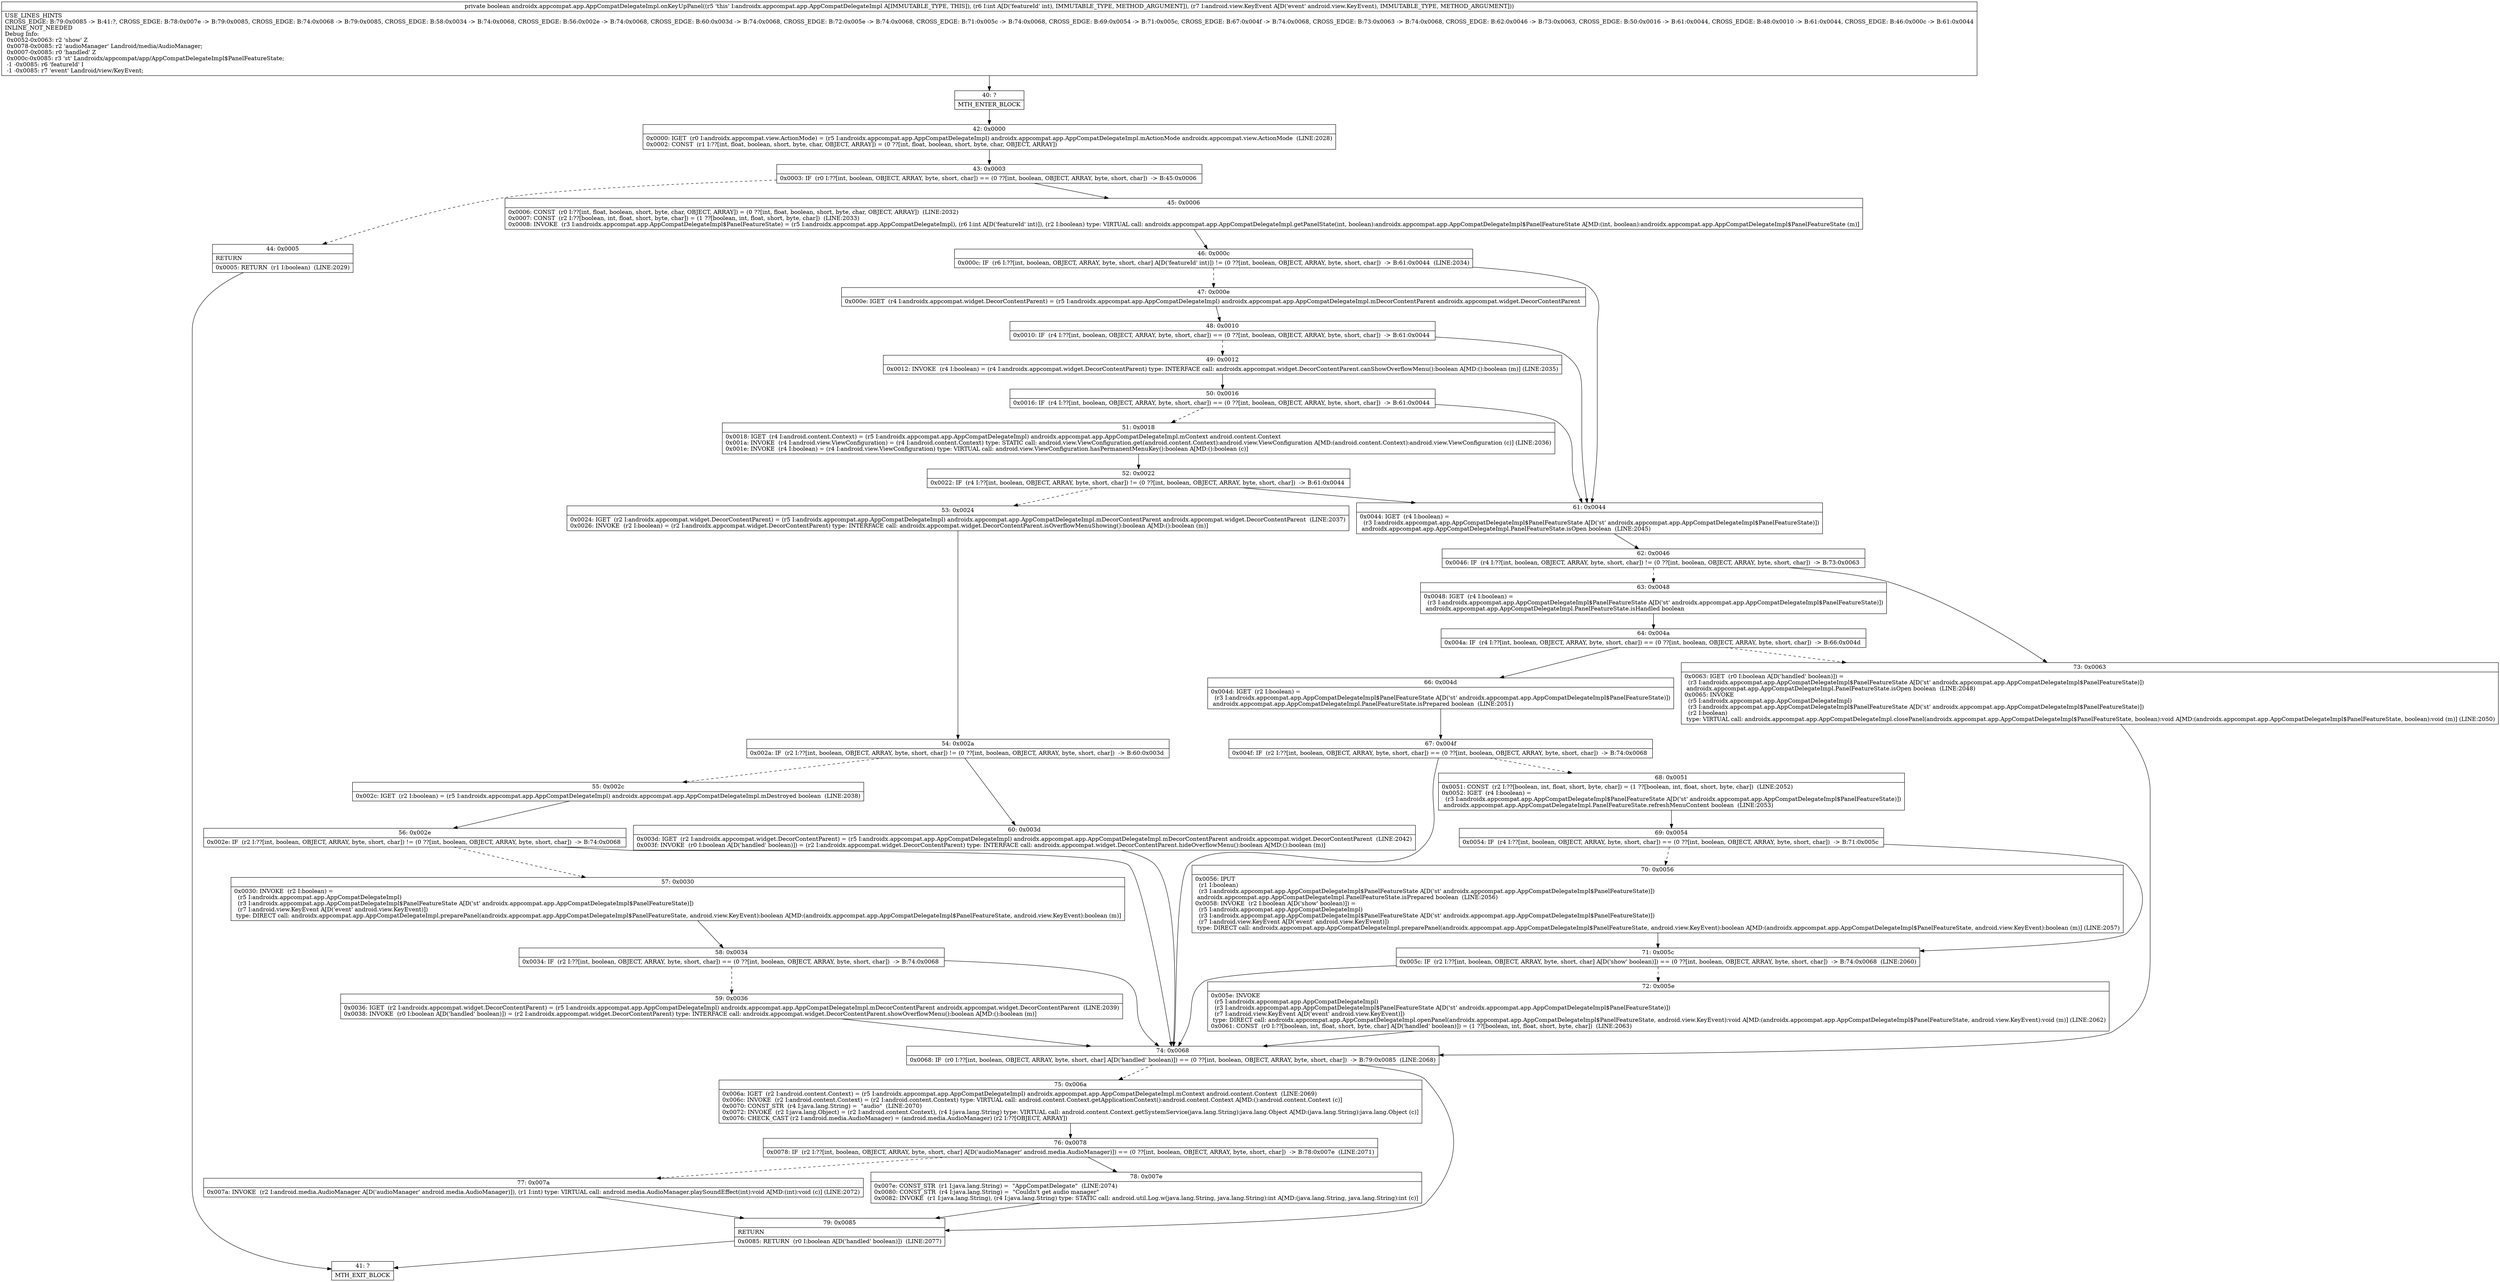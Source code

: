 digraph "CFG forandroidx.appcompat.app.AppCompatDelegateImpl.onKeyUpPanel(ILandroid\/view\/KeyEvent;)Z" {
Node_40 [shape=record,label="{40\:\ ?|MTH_ENTER_BLOCK\l}"];
Node_42 [shape=record,label="{42\:\ 0x0000|0x0000: IGET  (r0 I:androidx.appcompat.view.ActionMode) = (r5 I:androidx.appcompat.app.AppCompatDelegateImpl) androidx.appcompat.app.AppCompatDelegateImpl.mActionMode androidx.appcompat.view.ActionMode  (LINE:2028)\l0x0002: CONST  (r1 I:??[int, float, boolean, short, byte, char, OBJECT, ARRAY]) = (0 ??[int, float, boolean, short, byte, char, OBJECT, ARRAY]) \l}"];
Node_43 [shape=record,label="{43\:\ 0x0003|0x0003: IF  (r0 I:??[int, boolean, OBJECT, ARRAY, byte, short, char]) == (0 ??[int, boolean, OBJECT, ARRAY, byte, short, char])  \-\> B:45:0x0006 \l}"];
Node_44 [shape=record,label="{44\:\ 0x0005|RETURN\l|0x0005: RETURN  (r1 I:boolean)  (LINE:2029)\l}"];
Node_41 [shape=record,label="{41\:\ ?|MTH_EXIT_BLOCK\l}"];
Node_45 [shape=record,label="{45\:\ 0x0006|0x0006: CONST  (r0 I:??[int, float, boolean, short, byte, char, OBJECT, ARRAY]) = (0 ??[int, float, boolean, short, byte, char, OBJECT, ARRAY])  (LINE:2032)\l0x0007: CONST  (r2 I:??[boolean, int, float, short, byte, char]) = (1 ??[boolean, int, float, short, byte, char])  (LINE:2033)\l0x0008: INVOKE  (r3 I:androidx.appcompat.app.AppCompatDelegateImpl$PanelFeatureState) = (r5 I:androidx.appcompat.app.AppCompatDelegateImpl), (r6 I:int A[D('featureId' int)]), (r2 I:boolean) type: VIRTUAL call: androidx.appcompat.app.AppCompatDelegateImpl.getPanelState(int, boolean):androidx.appcompat.app.AppCompatDelegateImpl$PanelFeatureState A[MD:(int, boolean):androidx.appcompat.app.AppCompatDelegateImpl$PanelFeatureState (m)]\l}"];
Node_46 [shape=record,label="{46\:\ 0x000c|0x000c: IF  (r6 I:??[int, boolean, OBJECT, ARRAY, byte, short, char] A[D('featureId' int)]) != (0 ??[int, boolean, OBJECT, ARRAY, byte, short, char])  \-\> B:61:0x0044  (LINE:2034)\l}"];
Node_47 [shape=record,label="{47\:\ 0x000e|0x000e: IGET  (r4 I:androidx.appcompat.widget.DecorContentParent) = (r5 I:androidx.appcompat.app.AppCompatDelegateImpl) androidx.appcompat.app.AppCompatDelegateImpl.mDecorContentParent androidx.appcompat.widget.DecorContentParent \l}"];
Node_48 [shape=record,label="{48\:\ 0x0010|0x0010: IF  (r4 I:??[int, boolean, OBJECT, ARRAY, byte, short, char]) == (0 ??[int, boolean, OBJECT, ARRAY, byte, short, char])  \-\> B:61:0x0044 \l}"];
Node_49 [shape=record,label="{49\:\ 0x0012|0x0012: INVOKE  (r4 I:boolean) = (r4 I:androidx.appcompat.widget.DecorContentParent) type: INTERFACE call: androidx.appcompat.widget.DecorContentParent.canShowOverflowMenu():boolean A[MD:():boolean (m)] (LINE:2035)\l}"];
Node_50 [shape=record,label="{50\:\ 0x0016|0x0016: IF  (r4 I:??[int, boolean, OBJECT, ARRAY, byte, short, char]) == (0 ??[int, boolean, OBJECT, ARRAY, byte, short, char])  \-\> B:61:0x0044 \l}"];
Node_51 [shape=record,label="{51\:\ 0x0018|0x0018: IGET  (r4 I:android.content.Context) = (r5 I:androidx.appcompat.app.AppCompatDelegateImpl) androidx.appcompat.app.AppCompatDelegateImpl.mContext android.content.Context \l0x001a: INVOKE  (r4 I:android.view.ViewConfiguration) = (r4 I:android.content.Context) type: STATIC call: android.view.ViewConfiguration.get(android.content.Context):android.view.ViewConfiguration A[MD:(android.content.Context):android.view.ViewConfiguration (c)] (LINE:2036)\l0x001e: INVOKE  (r4 I:boolean) = (r4 I:android.view.ViewConfiguration) type: VIRTUAL call: android.view.ViewConfiguration.hasPermanentMenuKey():boolean A[MD:():boolean (c)]\l}"];
Node_52 [shape=record,label="{52\:\ 0x0022|0x0022: IF  (r4 I:??[int, boolean, OBJECT, ARRAY, byte, short, char]) != (0 ??[int, boolean, OBJECT, ARRAY, byte, short, char])  \-\> B:61:0x0044 \l}"];
Node_53 [shape=record,label="{53\:\ 0x0024|0x0024: IGET  (r2 I:androidx.appcompat.widget.DecorContentParent) = (r5 I:androidx.appcompat.app.AppCompatDelegateImpl) androidx.appcompat.app.AppCompatDelegateImpl.mDecorContentParent androidx.appcompat.widget.DecorContentParent  (LINE:2037)\l0x0026: INVOKE  (r2 I:boolean) = (r2 I:androidx.appcompat.widget.DecorContentParent) type: INTERFACE call: androidx.appcompat.widget.DecorContentParent.isOverflowMenuShowing():boolean A[MD:():boolean (m)]\l}"];
Node_54 [shape=record,label="{54\:\ 0x002a|0x002a: IF  (r2 I:??[int, boolean, OBJECT, ARRAY, byte, short, char]) != (0 ??[int, boolean, OBJECT, ARRAY, byte, short, char])  \-\> B:60:0x003d \l}"];
Node_55 [shape=record,label="{55\:\ 0x002c|0x002c: IGET  (r2 I:boolean) = (r5 I:androidx.appcompat.app.AppCompatDelegateImpl) androidx.appcompat.app.AppCompatDelegateImpl.mDestroyed boolean  (LINE:2038)\l}"];
Node_56 [shape=record,label="{56\:\ 0x002e|0x002e: IF  (r2 I:??[int, boolean, OBJECT, ARRAY, byte, short, char]) != (0 ??[int, boolean, OBJECT, ARRAY, byte, short, char])  \-\> B:74:0x0068 \l}"];
Node_57 [shape=record,label="{57\:\ 0x0030|0x0030: INVOKE  (r2 I:boolean) = \l  (r5 I:androidx.appcompat.app.AppCompatDelegateImpl)\l  (r3 I:androidx.appcompat.app.AppCompatDelegateImpl$PanelFeatureState A[D('st' androidx.appcompat.app.AppCompatDelegateImpl$PanelFeatureState)])\l  (r7 I:android.view.KeyEvent A[D('event' android.view.KeyEvent)])\l type: DIRECT call: androidx.appcompat.app.AppCompatDelegateImpl.preparePanel(androidx.appcompat.app.AppCompatDelegateImpl$PanelFeatureState, android.view.KeyEvent):boolean A[MD:(androidx.appcompat.app.AppCompatDelegateImpl$PanelFeatureState, android.view.KeyEvent):boolean (m)]\l}"];
Node_58 [shape=record,label="{58\:\ 0x0034|0x0034: IF  (r2 I:??[int, boolean, OBJECT, ARRAY, byte, short, char]) == (0 ??[int, boolean, OBJECT, ARRAY, byte, short, char])  \-\> B:74:0x0068 \l}"];
Node_59 [shape=record,label="{59\:\ 0x0036|0x0036: IGET  (r2 I:androidx.appcompat.widget.DecorContentParent) = (r5 I:androidx.appcompat.app.AppCompatDelegateImpl) androidx.appcompat.app.AppCompatDelegateImpl.mDecorContentParent androidx.appcompat.widget.DecorContentParent  (LINE:2039)\l0x0038: INVOKE  (r0 I:boolean A[D('handled' boolean)]) = (r2 I:androidx.appcompat.widget.DecorContentParent) type: INTERFACE call: androidx.appcompat.widget.DecorContentParent.showOverflowMenu():boolean A[MD:():boolean (m)]\l}"];
Node_74 [shape=record,label="{74\:\ 0x0068|0x0068: IF  (r0 I:??[int, boolean, OBJECT, ARRAY, byte, short, char] A[D('handled' boolean)]) == (0 ??[int, boolean, OBJECT, ARRAY, byte, short, char])  \-\> B:79:0x0085  (LINE:2068)\l}"];
Node_75 [shape=record,label="{75\:\ 0x006a|0x006a: IGET  (r2 I:android.content.Context) = (r5 I:androidx.appcompat.app.AppCompatDelegateImpl) androidx.appcompat.app.AppCompatDelegateImpl.mContext android.content.Context  (LINE:2069)\l0x006c: INVOKE  (r2 I:android.content.Context) = (r2 I:android.content.Context) type: VIRTUAL call: android.content.Context.getApplicationContext():android.content.Context A[MD:():android.content.Context (c)]\l0x0070: CONST_STR  (r4 I:java.lang.String) =  \"audio\"  (LINE:2070)\l0x0072: INVOKE  (r2 I:java.lang.Object) = (r2 I:android.content.Context), (r4 I:java.lang.String) type: VIRTUAL call: android.content.Context.getSystemService(java.lang.String):java.lang.Object A[MD:(java.lang.String):java.lang.Object (c)]\l0x0076: CHECK_CAST (r2 I:android.media.AudioManager) = (android.media.AudioManager) (r2 I:??[OBJECT, ARRAY]) \l}"];
Node_76 [shape=record,label="{76\:\ 0x0078|0x0078: IF  (r2 I:??[int, boolean, OBJECT, ARRAY, byte, short, char] A[D('audioManager' android.media.AudioManager)]) == (0 ??[int, boolean, OBJECT, ARRAY, byte, short, char])  \-\> B:78:0x007e  (LINE:2071)\l}"];
Node_77 [shape=record,label="{77\:\ 0x007a|0x007a: INVOKE  (r2 I:android.media.AudioManager A[D('audioManager' android.media.AudioManager)]), (r1 I:int) type: VIRTUAL call: android.media.AudioManager.playSoundEffect(int):void A[MD:(int):void (c)] (LINE:2072)\l}"];
Node_78 [shape=record,label="{78\:\ 0x007e|0x007e: CONST_STR  (r1 I:java.lang.String) =  \"AppCompatDelegate\"  (LINE:2074)\l0x0080: CONST_STR  (r4 I:java.lang.String) =  \"Couldn't get audio manager\" \l0x0082: INVOKE  (r1 I:java.lang.String), (r4 I:java.lang.String) type: STATIC call: android.util.Log.w(java.lang.String, java.lang.String):int A[MD:(java.lang.String, java.lang.String):int (c)]\l}"];
Node_79 [shape=record,label="{79\:\ 0x0085|RETURN\l|0x0085: RETURN  (r0 I:boolean A[D('handled' boolean)])  (LINE:2077)\l}"];
Node_60 [shape=record,label="{60\:\ 0x003d|0x003d: IGET  (r2 I:androidx.appcompat.widget.DecorContentParent) = (r5 I:androidx.appcompat.app.AppCompatDelegateImpl) androidx.appcompat.app.AppCompatDelegateImpl.mDecorContentParent androidx.appcompat.widget.DecorContentParent  (LINE:2042)\l0x003f: INVOKE  (r0 I:boolean A[D('handled' boolean)]) = (r2 I:androidx.appcompat.widget.DecorContentParent) type: INTERFACE call: androidx.appcompat.widget.DecorContentParent.hideOverflowMenu():boolean A[MD:():boolean (m)]\l}"];
Node_61 [shape=record,label="{61\:\ 0x0044|0x0044: IGET  (r4 I:boolean) = \l  (r3 I:androidx.appcompat.app.AppCompatDelegateImpl$PanelFeatureState A[D('st' androidx.appcompat.app.AppCompatDelegateImpl$PanelFeatureState)])\l androidx.appcompat.app.AppCompatDelegateImpl.PanelFeatureState.isOpen boolean  (LINE:2045)\l}"];
Node_62 [shape=record,label="{62\:\ 0x0046|0x0046: IF  (r4 I:??[int, boolean, OBJECT, ARRAY, byte, short, char]) != (0 ??[int, boolean, OBJECT, ARRAY, byte, short, char])  \-\> B:73:0x0063 \l}"];
Node_63 [shape=record,label="{63\:\ 0x0048|0x0048: IGET  (r4 I:boolean) = \l  (r3 I:androidx.appcompat.app.AppCompatDelegateImpl$PanelFeatureState A[D('st' androidx.appcompat.app.AppCompatDelegateImpl$PanelFeatureState)])\l androidx.appcompat.app.AppCompatDelegateImpl.PanelFeatureState.isHandled boolean \l}"];
Node_64 [shape=record,label="{64\:\ 0x004a|0x004a: IF  (r4 I:??[int, boolean, OBJECT, ARRAY, byte, short, char]) == (0 ??[int, boolean, OBJECT, ARRAY, byte, short, char])  \-\> B:66:0x004d \l}"];
Node_66 [shape=record,label="{66\:\ 0x004d|0x004d: IGET  (r2 I:boolean) = \l  (r3 I:androidx.appcompat.app.AppCompatDelegateImpl$PanelFeatureState A[D('st' androidx.appcompat.app.AppCompatDelegateImpl$PanelFeatureState)])\l androidx.appcompat.app.AppCompatDelegateImpl.PanelFeatureState.isPrepared boolean  (LINE:2051)\l}"];
Node_67 [shape=record,label="{67\:\ 0x004f|0x004f: IF  (r2 I:??[int, boolean, OBJECT, ARRAY, byte, short, char]) == (0 ??[int, boolean, OBJECT, ARRAY, byte, short, char])  \-\> B:74:0x0068 \l}"];
Node_68 [shape=record,label="{68\:\ 0x0051|0x0051: CONST  (r2 I:??[boolean, int, float, short, byte, char]) = (1 ??[boolean, int, float, short, byte, char])  (LINE:2052)\l0x0052: IGET  (r4 I:boolean) = \l  (r3 I:androidx.appcompat.app.AppCompatDelegateImpl$PanelFeatureState A[D('st' androidx.appcompat.app.AppCompatDelegateImpl$PanelFeatureState)])\l androidx.appcompat.app.AppCompatDelegateImpl.PanelFeatureState.refreshMenuContent boolean  (LINE:2053)\l}"];
Node_69 [shape=record,label="{69\:\ 0x0054|0x0054: IF  (r4 I:??[int, boolean, OBJECT, ARRAY, byte, short, char]) == (0 ??[int, boolean, OBJECT, ARRAY, byte, short, char])  \-\> B:71:0x005c \l}"];
Node_70 [shape=record,label="{70\:\ 0x0056|0x0056: IPUT  \l  (r1 I:boolean)\l  (r3 I:androidx.appcompat.app.AppCompatDelegateImpl$PanelFeatureState A[D('st' androidx.appcompat.app.AppCompatDelegateImpl$PanelFeatureState)])\l androidx.appcompat.app.AppCompatDelegateImpl.PanelFeatureState.isPrepared boolean  (LINE:2056)\l0x0058: INVOKE  (r2 I:boolean A[D('show' boolean)]) = \l  (r5 I:androidx.appcompat.app.AppCompatDelegateImpl)\l  (r3 I:androidx.appcompat.app.AppCompatDelegateImpl$PanelFeatureState A[D('st' androidx.appcompat.app.AppCompatDelegateImpl$PanelFeatureState)])\l  (r7 I:android.view.KeyEvent A[D('event' android.view.KeyEvent)])\l type: DIRECT call: androidx.appcompat.app.AppCompatDelegateImpl.preparePanel(androidx.appcompat.app.AppCompatDelegateImpl$PanelFeatureState, android.view.KeyEvent):boolean A[MD:(androidx.appcompat.app.AppCompatDelegateImpl$PanelFeatureState, android.view.KeyEvent):boolean (m)] (LINE:2057)\l}"];
Node_71 [shape=record,label="{71\:\ 0x005c|0x005c: IF  (r2 I:??[int, boolean, OBJECT, ARRAY, byte, short, char] A[D('show' boolean)]) == (0 ??[int, boolean, OBJECT, ARRAY, byte, short, char])  \-\> B:74:0x0068  (LINE:2060)\l}"];
Node_72 [shape=record,label="{72\:\ 0x005e|0x005e: INVOKE  \l  (r5 I:androidx.appcompat.app.AppCompatDelegateImpl)\l  (r3 I:androidx.appcompat.app.AppCompatDelegateImpl$PanelFeatureState A[D('st' androidx.appcompat.app.AppCompatDelegateImpl$PanelFeatureState)])\l  (r7 I:android.view.KeyEvent A[D('event' android.view.KeyEvent)])\l type: DIRECT call: androidx.appcompat.app.AppCompatDelegateImpl.openPanel(androidx.appcompat.app.AppCompatDelegateImpl$PanelFeatureState, android.view.KeyEvent):void A[MD:(androidx.appcompat.app.AppCompatDelegateImpl$PanelFeatureState, android.view.KeyEvent):void (m)] (LINE:2062)\l0x0061: CONST  (r0 I:??[boolean, int, float, short, byte, char] A[D('handled' boolean)]) = (1 ??[boolean, int, float, short, byte, char])  (LINE:2063)\l}"];
Node_73 [shape=record,label="{73\:\ 0x0063|0x0063: IGET  (r0 I:boolean A[D('handled' boolean)]) = \l  (r3 I:androidx.appcompat.app.AppCompatDelegateImpl$PanelFeatureState A[D('st' androidx.appcompat.app.AppCompatDelegateImpl$PanelFeatureState)])\l androidx.appcompat.app.AppCompatDelegateImpl.PanelFeatureState.isOpen boolean  (LINE:2048)\l0x0065: INVOKE  \l  (r5 I:androidx.appcompat.app.AppCompatDelegateImpl)\l  (r3 I:androidx.appcompat.app.AppCompatDelegateImpl$PanelFeatureState A[D('st' androidx.appcompat.app.AppCompatDelegateImpl$PanelFeatureState)])\l  (r2 I:boolean)\l type: VIRTUAL call: androidx.appcompat.app.AppCompatDelegateImpl.closePanel(androidx.appcompat.app.AppCompatDelegateImpl$PanelFeatureState, boolean):void A[MD:(androidx.appcompat.app.AppCompatDelegateImpl$PanelFeatureState, boolean):void (m)] (LINE:2050)\l}"];
MethodNode[shape=record,label="{private boolean androidx.appcompat.app.AppCompatDelegateImpl.onKeyUpPanel((r5 'this' I:androidx.appcompat.app.AppCompatDelegateImpl A[IMMUTABLE_TYPE, THIS]), (r6 I:int A[D('featureId' int), IMMUTABLE_TYPE, METHOD_ARGUMENT]), (r7 I:android.view.KeyEvent A[D('event' android.view.KeyEvent), IMMUTABLE_TYPE, METHOD_ARGUMENT]))  | USE_LINES_HINTS\lCROSS_EDGE: B:79:0x0085 \-\> B:41:?, CROSS_EDGE: B:78:0x007e \-\> B:79:0x0085, CROSS_EDGE: B:74:0x0068 \-\> B:79:0x0085, CROSS_EDGE: B:58:0x0034 \-\> B:74:0x0068, CROSS_EDGE: B:56:0x002e \-\> B:74:0x0068, CROSS_EDGE: B:60:0x003d \-\> B:74:0x0068, CROSS_EDGE: B:72:0x005e \-\> B:74:0x0068, CROSS_EDGE: B:71:0x005c \-\> B:74:0x0068, CROSS_EDGE: B:69:0x0054 \-\> B:71:0x005c, CROSS_EDGE: B:67:0x004f \-\> B:74:0x0068, CROSS_EDGE: B:73:0x0063 \-\> B:74:0x0068, CROSS_EDGE: B:62:0x0046 \-\> B:73:0x0063, CROSS_EDGE: B:50:0x0016 \-\> B:61:0x0044, CROSS_EDGE: B:48:0x0010 \-\> B:61:0x0044, CROSS_EDGE: B:46:0x000c \-\> B:61:0x0044\lINLINE_NOT_NEEDED\lDebug Info:\l  0x0052\-0x0063: r2 'show' Z\l  0x0078\-0x0085: r2 'audioManager' Landroid\/media\/AudioManager;\l  0x0007\-0x0085: r0 'handled' Z\l  0x000c\-0x0085: r3 'st' Landroidx\/appcompat\/app\/AppCompatDelegateImpl$PanelFeatureState;\l  \-1 \-0x0085: r6 'featureId' I\l  \-1 \-0x0085: r7 'event' Landroid\/view\/KeyEvent;\l}"];
MethodNode -> Node_40;Node_40 -> Node_42;
Node_42 -> Node_43;
Node_43 -> Node_44[style=dashed];
Node_43 -> Node_45;
Node_44 -> Node_41;
Node_45 -> Node_46;
Node_46 -> Node_47[style=dashed];
Node_46 -> Node_61;
Node_47 -> Node_48;
Node_48 -> Node_49[style=dashed];
Node_48 -> Node_61;
Node_49 -> Node_50;
Node_50 -> Node_51[style=dashed];
Node_50 -> Node_61;
Node_51 -> Node_52;
Node_52 -> Node_53[style=dashed];
Node_52 -> Node_61;
Node_53 -> Node_54;
Node_54 -> Node_55[style=dashed];
Node_54 -> Node_60;
Node_55 -> Node_56;
Node_56 -> Node_57[style=dashed];
Node_56 -> Node_74;
Node_57 -> Node_58;
Node_58 -> Node_59[style=dashed];
Node_58 -> Node_74;
Node_59 -> Node_74;
Node_74 -> Node_75[style=dashed];
Node_74 -> Node_79;
Node_75 -> Node_76;
Node_76 -> Node_77[style=dashed];
Node_76 -> Node_78;
Node_77 -> Node_79;
Node_78 -> Node_79;
Node_79 -> Node_41;
Node_60 -> Node_74;
Node_61 -> Node_62;
Node_62 -> Node_63[style=dashed];
Node_62 -> Node_73;
Node_63 -> Node_64;
Node_64 -> Node_66;
Node_64 -> Node_73[style=dashed];
Node_66 -> Node_67;
Node_67 -> Node_68[style=dashed];
Node_67 -> Node_74;
Node_68 -> Node_69;
Node_69 -> Node_70[style=dashed];
Node_69 -> Node_71;
Node_70 -> Node_71;
Node_71 -> Node_72[style=dashed];
Node_71 -> Node_74;
Node_72 -> Node_74;
Node_73 -> Node_74;
}

